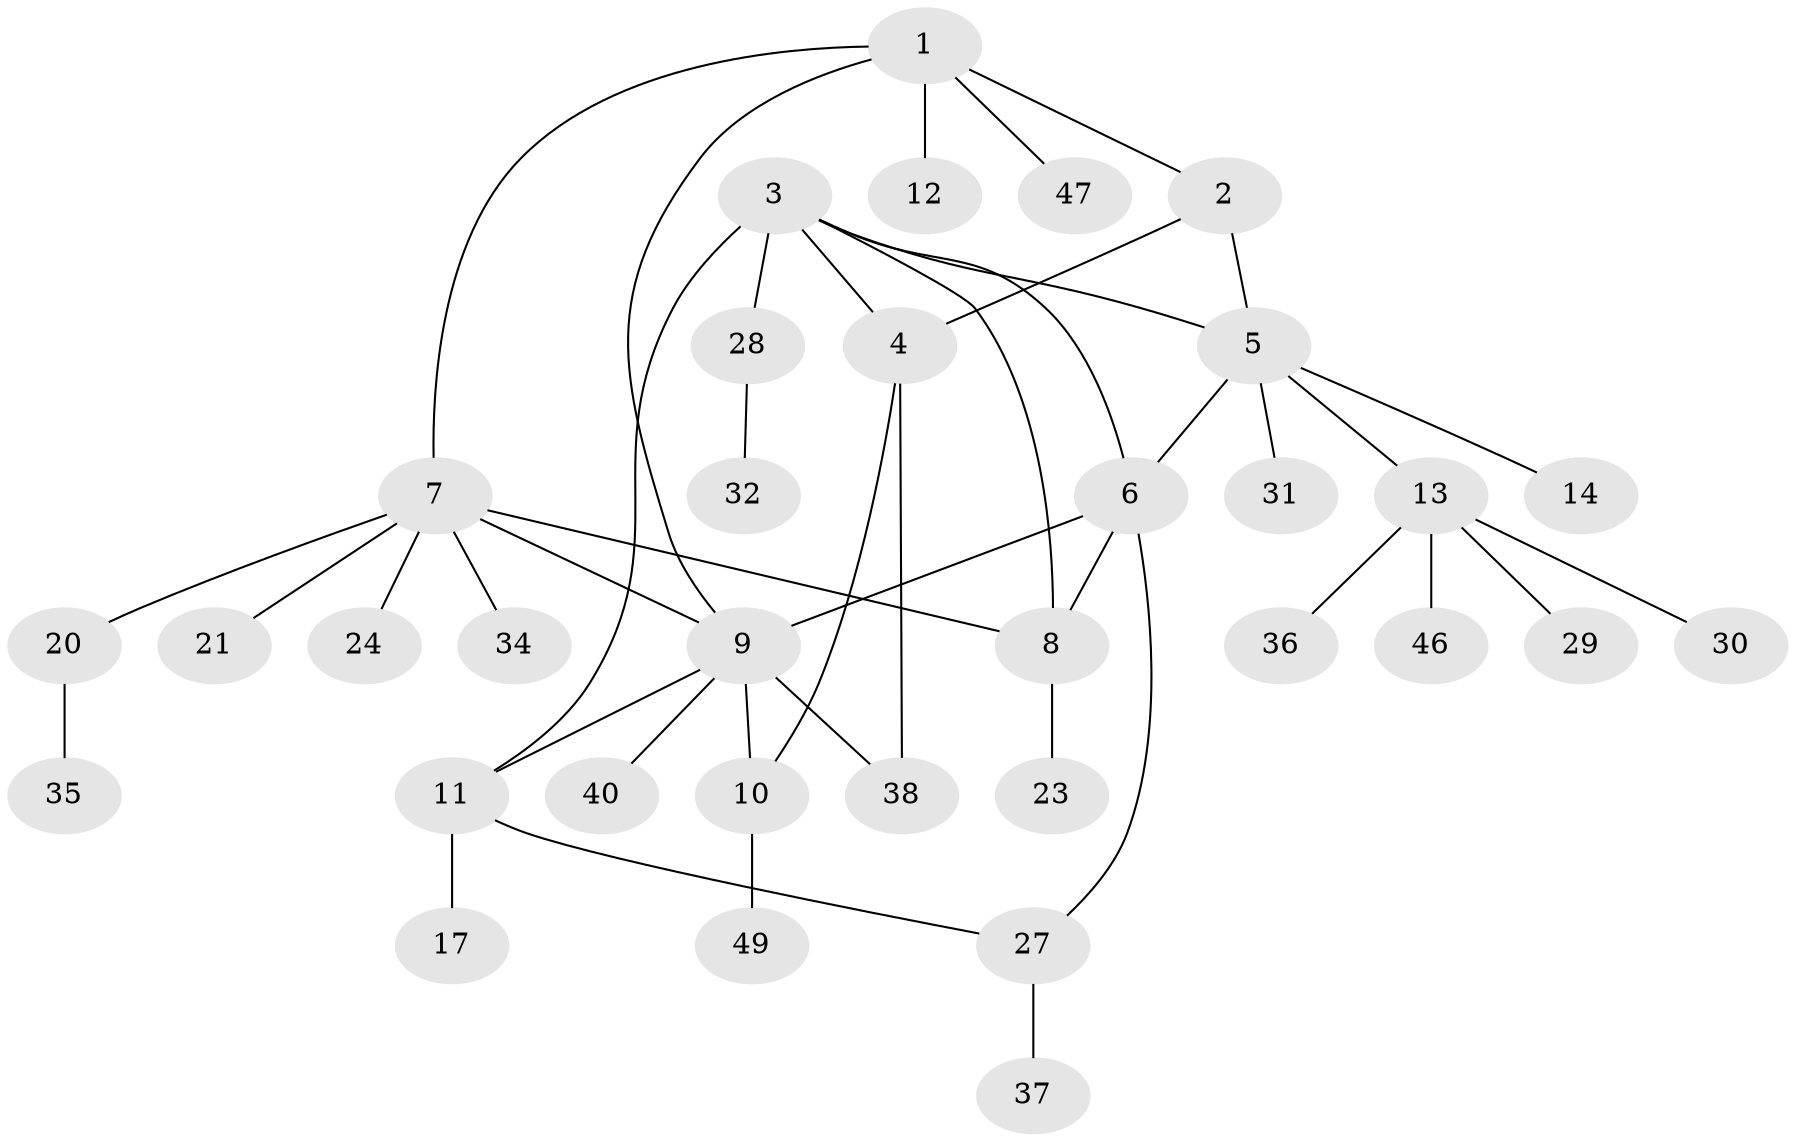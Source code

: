 // Generated by graph-tools (version 1.1) at 2025/52/02/27/25 19:52:16]
// undirected, 34 vertices, 43 edges
graph export_dot {
graph [start="1"]
  node [color=gray90,style=filled];
  1 [super="+43"];
  2 [super="+33"];
  3 [super="+19"];
  4;
  5 [super="+45"];
  6 [super="+18"];
  7 [super="+26"];
  8 [super="+15"];
  9;
  10 [super="+44"];
  11 [super="+16"];
  12 [super="+25"];
  13 [super="+41"];
  14;
  17;
  20 [super="+39"];
  21 [super="+22"];
  23;
  24;
  27;
  28;
  29;
  30;
  31;
  32;
  34 [super="+42"];
  35;
  36;
  37;
  38 [super="+48"];
  40;
  46;
  47;
  49;
  1 -- 2;
  1 -- 7;
  1 -- 9;
  1 -- 12;
  1 -- 47;
  2 -- 4;
  2 -- 5;
  3 -- 4;
  3 -- 5;
  3 -- 8;
  3 -- 28;
  3 -- 11;
  3 -- 6;
  4 -- 10;
  4 -- 38;
  5 -- 6;
  5 -- 13;
  5 -- 14;
  5 -- 31;
  6 -- 8;
  6 -- 9;
  6 -- 27;
  7 -- 8;
  7 -- 9;
  7 -- 20;
  7 -- 21;
  7 -- 24;
  7 -- 34;
  8 -- 23;
  9 -- 10;
  9 -- 11;
  9 -- 38;
  9 -- 40;
  10 -- 49;
  11 -- 17;
  11 -- 27;
  13 -- 29;
  13 -- 30;
  13 -- 36;
  13 -- 46;
  20 -- 35;
  27 -- 37;
  28 -- 32;
}
